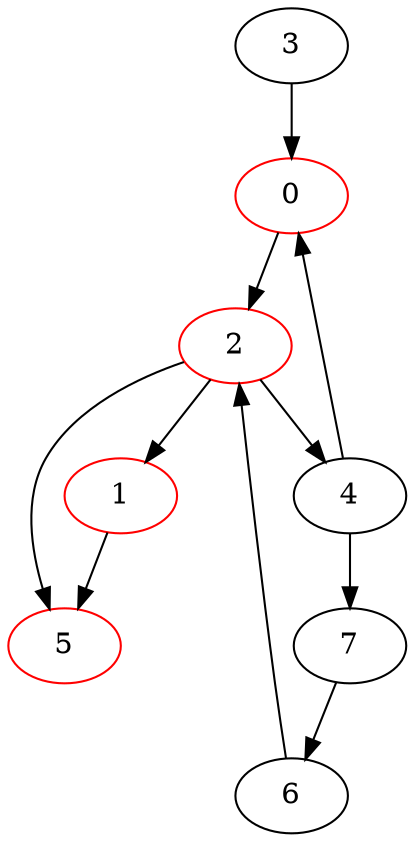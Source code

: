 digraph HasCycleDirected {
"0" -> {"2"}
"1" -> {"5"}
"2" -> {"1"}
"2" -> {"4"}
"2" -> {"5"}
"3" -> {"0"}
"4" -> {"0"}
"4" -> {"7"}
"6" -> {"2"}
"7" -> {"6"}
"0" [color=red]
"1" [color=red]
"2" [color=red]
"3"
"4"
"5" [color=red]
"6"
"7"
}
